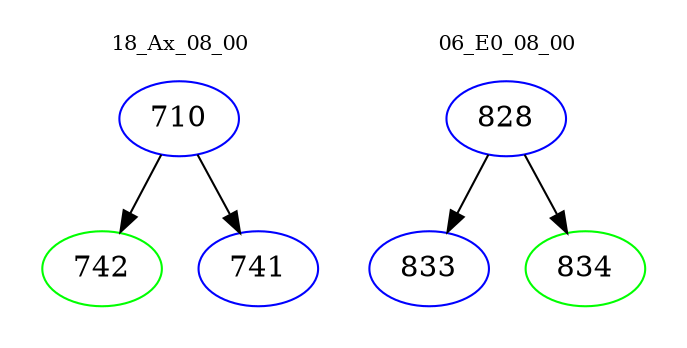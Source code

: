 digraph{
subgraph cluster_0 {
color = white
label = "18_Ax_08_00";
fontsize=10;
T0_710 [label="710", color="blue"]
T0_710 -> T0_742 [color="black"]
T0_742 [label="742", color="green"]
T0_710 -> T0_741 [color="black"]
T0_741 [label="741", color="blue"]
}
subgraph cluster_1 {
color = white
label = "06_E0_08_00";
fontsize=10;
T1_828 [label="828", color="blue"]
T1_828 -> T1_833 [color="black"]
T1_833 [label="833", color="blue"]
T1_828 -> T1_834 [color="black"]
T1_834 [label="834", color="green"]
}
}
